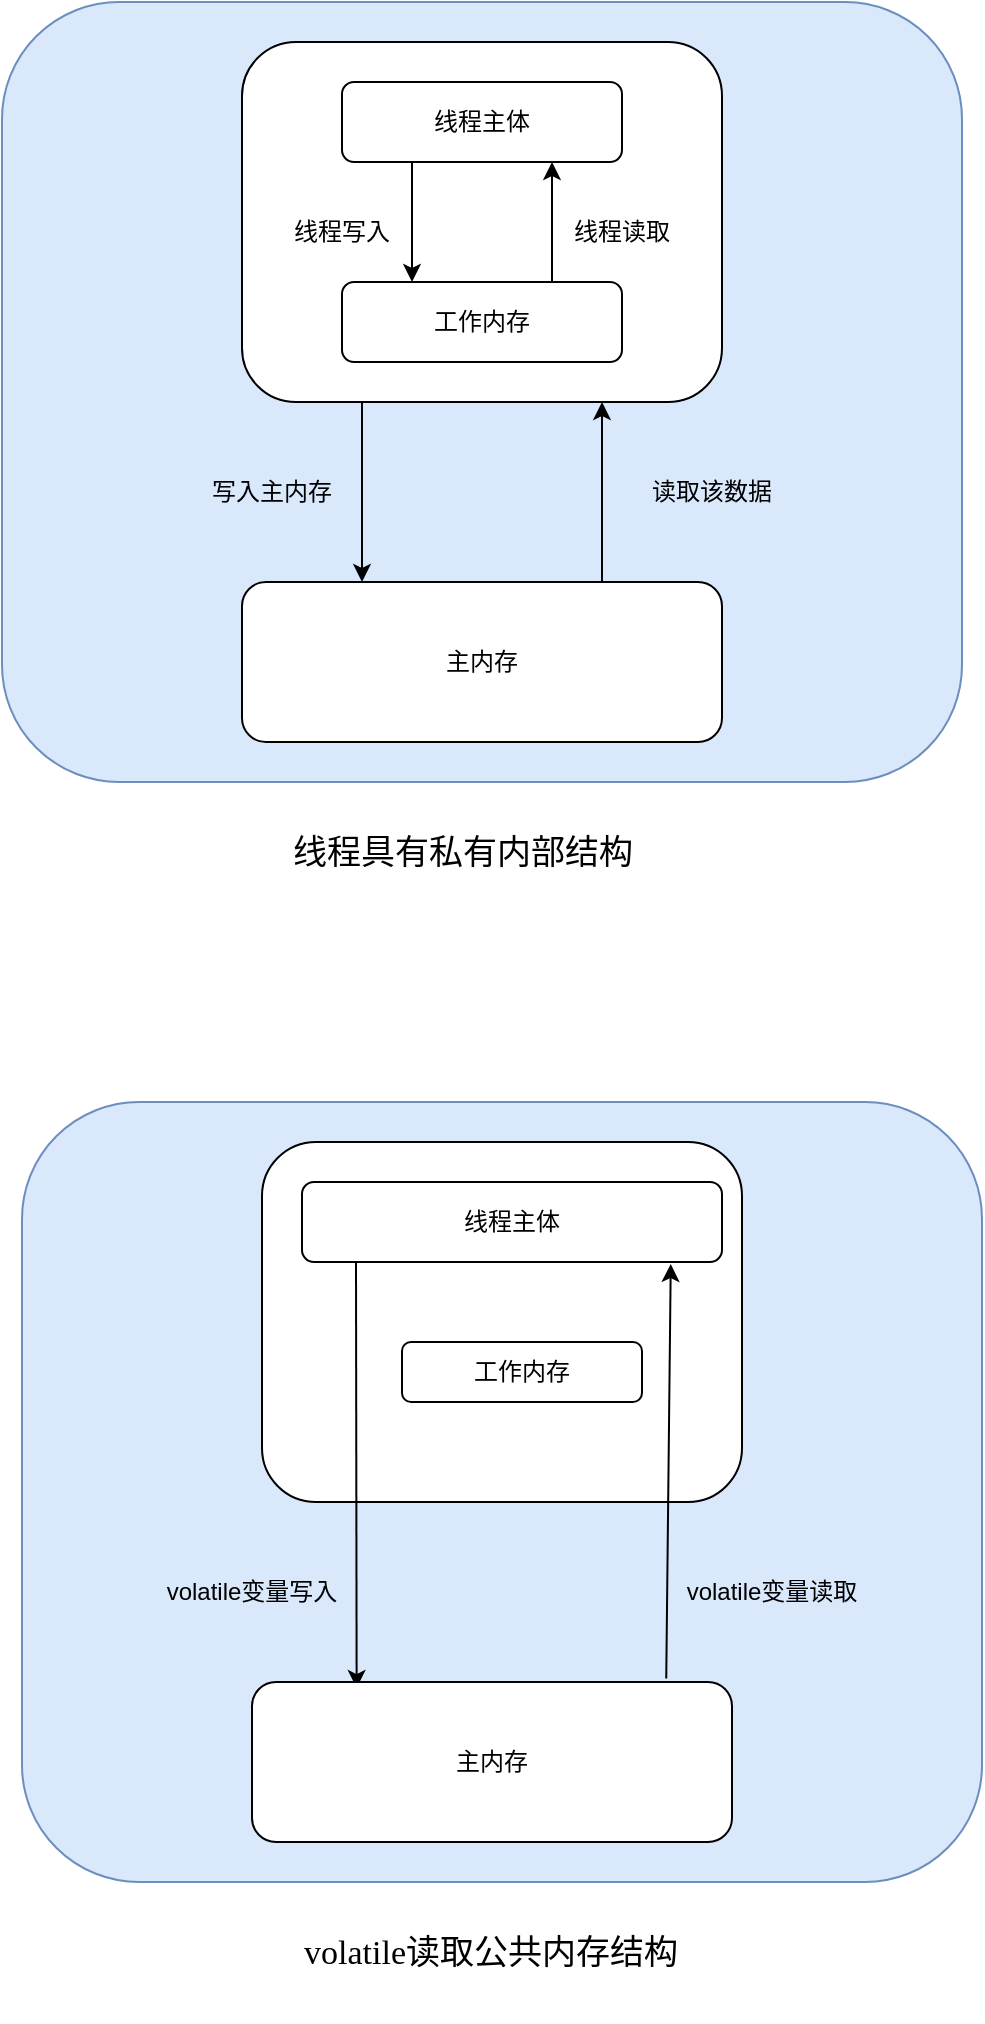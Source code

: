 <mxfile version="22.1.21" type="device">
  <diagram name="第 1 页" id="kbPpe0INBqEuD4-uGKwf">
    <mxGraphModel dx="1036" dy="654" grid="1" gridSize="10" guides="1" tooltips="1" connect="1" arrows="1" fold="1" page="1" pageScale="1" pageWidth="827" pageHeight="1169" math="0" shadow="0">
      <root>
        <mxCell id="0" />
        <mxCell id="1" parent="0" />
        <mxCell id="GDIVH4A4wbiBblaxcUgq-13" value="" style="rounded=1;whiteSpace=wrap;html=1;fillColor=#dae8fc;strokeColor=#6c8ebf;" vertex="1" parent="1">
          <mxGeometry x="60" y="40" width="480" height="390" as="geometry" />
        </mxCell>
        <mxCell id="GDIVH4A4wbiBblaxcUgq-12" style="edgeStyle=orthogonalEdgeStyle;rounded=0;orthogonalLoop=1;jettySize=auto;html=1;entryX=0.25;entryY=0;entryDx=0;entryDy=0;" edge="1" parent="1" source="GDIVH4A4wbiBblaxcUgq-7" target="GDIVH4A4wbiBblaxcUgq-8">
          <mxGeometry relative="1" as="geometry">
            <Array as="points">
              <mxPoint x="240" y="260" />
              <mxPoint x="240" y="260" />
            </Array>
          </mxGeometry>
        </mxCell>
        <mxCell id="GDIVH4A4wbiBblaxcUgq-7" value="" style="rounded=1;whiteSpace=wrap;html=1;" vertex="1" parent="1">
          <mxGeometry x="180" y="60" width="240" height="180" as="geometry" />
        </mxCell>
        <mxCell id="GDIVH4A4wbiBblaxcUgq-1" value="线程主体" style="rounded=1;whiteSpace=wrap;html=1;" vertex="1" parent="1">
          <mxGeometry x="230" y="80" width="140" height="40" as="geometry" />
        </mxCell>
        <mxCell id="GDIVH4A4wbiBblaxcUgq-4" style="edgeStyle=orthogonalEdgeStyle;rounded=0;orthogonalLoop=1;jettySize=auto;html=1;entryX=0.75;entryY=1;entryDx=0;entryDy=0;" edge="1" parent="1" source="GDIVH4A4wbiBblaxcUgq-2" target="GDIVH4A4wbiBblaxcUgq-1">
          <mxGeometry relative="1" as="geometry">
            <Array as="points">
              <mxPoint x="335" y="170" />
              <mxPoint x="335" y="170" />
            </Array>
          </mxGeometry>
        </mxCell>
        <mxCell id="GDIVH4A4wbiBblaxcUgq-2" value="工作内存" style="rounded=1;whiteSpace=wrap;html=1;" vertex="1" parent="1">
          <mxGeometry x="230" y="180" width="140" height="40" as="geometry" />
        </mxCell>
        <mxCell id="GDIVH4A4wbiBblaxcUgq-3" value="" style="endArrow=classic;html=1;rounded=0;exitX=0.25;exitY=1;exitDx=0;exitDy=0;entryX=0.25;entryY=0;entryDx=0;entryDy=0;" edge="1" parent="1" source="GDIVH4A4wbiBblaxcUgq-1" target="GDIVH4A4wbiBblaxcUgq-2">
          <mxGeometry width="50" height="50" relative="1" as="geometry">
            <mxPoint x="390" y="350" as="sourcePoint" />
            <mxPoint x="440" y="300" as="targetPoint" />
          </mxGeometry>
        </mxCell>
        <mxCell id="GDIVH4A4wbiBblaxcUgq-5" value="线程读取" style="text;html=1;strokeColor=none;fillColor=none;align=center;verticalAlign=middle;whiteSpace=wrap;rounded=0;" vertex="1" parent="1">
          <mxGeometry x="340" y="140" width="60" height="30" as="geometry" />
        </mxCell>
        <mxCell id="GDIVH4A4wbiBblaxcUgq-6" value="线程写入" style="text;html=1;strokeColor=none;fillColor=none;align=center;verticalAlign=middle;whiteSpace=wrap;rounded=0;" vertex="1" parent="1">
          <mxGeometry x="200" y="140" width="60" height="30" as="geometry" />
        </mxCell>
        <mxCell id="GDIVH4A4wbiBblaxcUgq-9" style="edgeStyle=orthogonalEdgeStyle;rounded=0;orthogonalLoop=1;jettySize=auto;html=1;entryX=0.75;entryY=1;entryDx=0;entryDy=0;" edge="1" parent="1" source="GDIVH4A4wbiBblaxcUgq-8" target="GDIVH4A4wbiBblaxcUgq-7">
          <mxGeometry relative="1" as="geometry">
            <mxPoint x="360" y="250" as="targetPoint" />
            <Array as="points">
              <mxPoint x="360" y="310" />
              <mxPoint x="360" y="310" />
            </Array>
          </mxGeometry>
        </mxCell>
        <mxCell id="GDIVH4A4wbiBblaxcUgq-8" value="主内存" style="rounded=1;whiteSpace=wrap;html=1;" vertex="1" parent="1">
          <mxGeometry x="180" y="330" width="240" height="80" as="geometry" />
        </mxCell>
        <mxCell id="GDIVH4A4wbiBblaxcUgq-10" value="读取该数据" style="text;html=1;strokeColor=none;fillColor=none;align=center;verticalAlign=middle;whiteSpace=wrap;rounded=0;" vertex="1" parent="1">
          <mxGeometry x="370" y="270" width="90" height="30" as="geometry" />
        </mxCell>
        <mxCell id="GDIVH4A4wbiBblaxcUgq-11" value="写入主内存" style="text;html=1;strokeColor=none;fillColor=none;align=center;verticalAlign=middle;whiteSpace=wrap;rounded=0;" vertex="1" parent="1">
          <mxGeometry x="150" y="270" width="90" height="30" as="geometry" />
        </mxCell>
        <mxCell id="GDIVH4A4wbiBblaxcUgq-14" value="&lt;pre&gt;&lt;font face=&quot;Comic Sans MS&quot;&gt;线程具有私有内部结构&lt;/font&gt;&lt;/pre&gt;" style="text;html=1;align=center;verticalAlign=middle;resizable=0;points=[];autosize=1;strokeColor=none;fillColor=none;strokeWidth=0;fontSize=17;fontFamily=Times New Roman;" vertex="1" parent="1">
          <mxGeometry x="195" y="430" width="190" height="70" as="geometry" />
        </mxCell>
        <mxCell id="GDIVH4A4wbiBblaxcUgq-15" value="" style="rounded=1;whiteSpace=wrap;html=1;fillColor=#dae8fc;strokeColor=#6c8ebf;" vertex="1" parent="1">
          <mxGeometry x="70" y="590" width="480" height="390" as="geometry" />
        </mxCell>
        <mxCell id="GDIVH4A4wbiBblaxcUgq-17" value="" style="rounded=1;whiteSpace=wrap;html=1;" vertex="1" parent="1">
          <mxGeometry x="190" y="610" width="240" height="180" as="geometry" />
        </mxCell>
        <mxCell id="GDIVH4A4wbiBblaxcUgq-18" value="线程主体" style="rounded=1;whiteSpace=wrap;html=1;" vertex="1" parent="1">
          <mxGeometry x="210" y="630" width="210" height="40" as="geometry" />
        </mxCell>
        <mxCell id="GDIVH4A4wbiBblaxcUgq-20" value="工作内存" style="rounded=1;whiteSpace=wrap;html=1;" vertex="1" parent="1">
          <mxGeometry x="260" y="710" width="120" height="30" as="geometry" />
        </mxCell>
        <mxCell id="GDIVH4A4wbiBblaxcUgq-21" value="" style="endArrow=classic;html=1;rounded=0;entryX=0.218;entryY=0.038;entryDx=0;entryDy=0;entryPerimeter=0;" edge="1" target="GDIVH4A4wbiBblaxcUgq-25" parent="1">
          <mxGeometry width="50" height="50" relative="1" as="geometry">
            <mxPoint x="237" y="670" as="sourcePoint" />
            <mxPoint x="250" y="880" as="targetPoint" />
          </mxGeometry>
        </mxCell>
        <mxCell id="GDIVH4A4wbiBblaxcUgq-25" value="主内存" style="rounded=1;whiteSpace=wrap;html=1;" vertex="1" parent="1">
          <mxGeometry x="185" y="880" width="240" height="80" as="geometry" />
        </mxCell>
        <mxCell id="GDIVH4A4wbiBblaxcUgq-26" value="volatile变量读取" style="text;html=1;strokeColor=none;fillColor=none;align=center;verticalAlign=middle;whiteSpace=wrap;rounded=0;" vertex="1" parent="1">
          <mxGeometry x="400" y="820" width="90" height="30" as="geometry" />
        </mxCell>
        <mxCell id="GDIVH4A4wbiBblaxcUgq-27" value="volatile变量写入" style="text;html=1;strokeColor=none;fillColor=none;align=center;verticalAlign=middle;whiteSpace=wrap;rounded=0;" vertex="1" parent="1">
          <mxGeometry x="140" y="820" width="90" height="30" as="geometry" />
        </mxCell>
        <mxCell id="GDIVH4A4wbiBblaxcUgq-28" value="&lt;pre&gt;&lt;font face=&quot;Comic Sans MS&quot;&gt;volatile读取公共内存结构&lt;/font&gt;&lt;/pre&gt;" style="text;html=1;align=center;verticalAlign=middle;resizable=0;points=[];autosize=1;strokeColor=none;fillColor=none;strokeWidth=0;fontSize=17;fontFamily=Times New Roman;" vertex="1" parent="1">
          <mxGeometry x="194" y="980" width="220" height="70" as="geometry" />
        </mxCell>
        <mxCell id="GDIVH4A4wbiBblaxcUgq-29" value="" style="endArrow=classic;html=1;rounded=0;exitX=0.863;exitY=-0.022;exitDx=0;exitDy=0;exitPerimeter=0;entryX=0.878;entryY=1.025;entryDx=0;entryDy=0;entryPerimeter=0;" edge="1" parent="1" source="GDIVH4A4wbiBblaxcUgq-25" target="GDIVH4A4wbiBblaxcUgq-18">
          <mxGeometry width="50" height="50" relative="1" as="geometry">
            <mxPoint x="389" y="673" as="sourcePoint" />
            <mxPoint x="440" y="730" as="targetPoint" />
          </mxGeometry>
        </mxCell>
      </root>
    </mxGraphModel>
  </diagram>
</mxfile>
